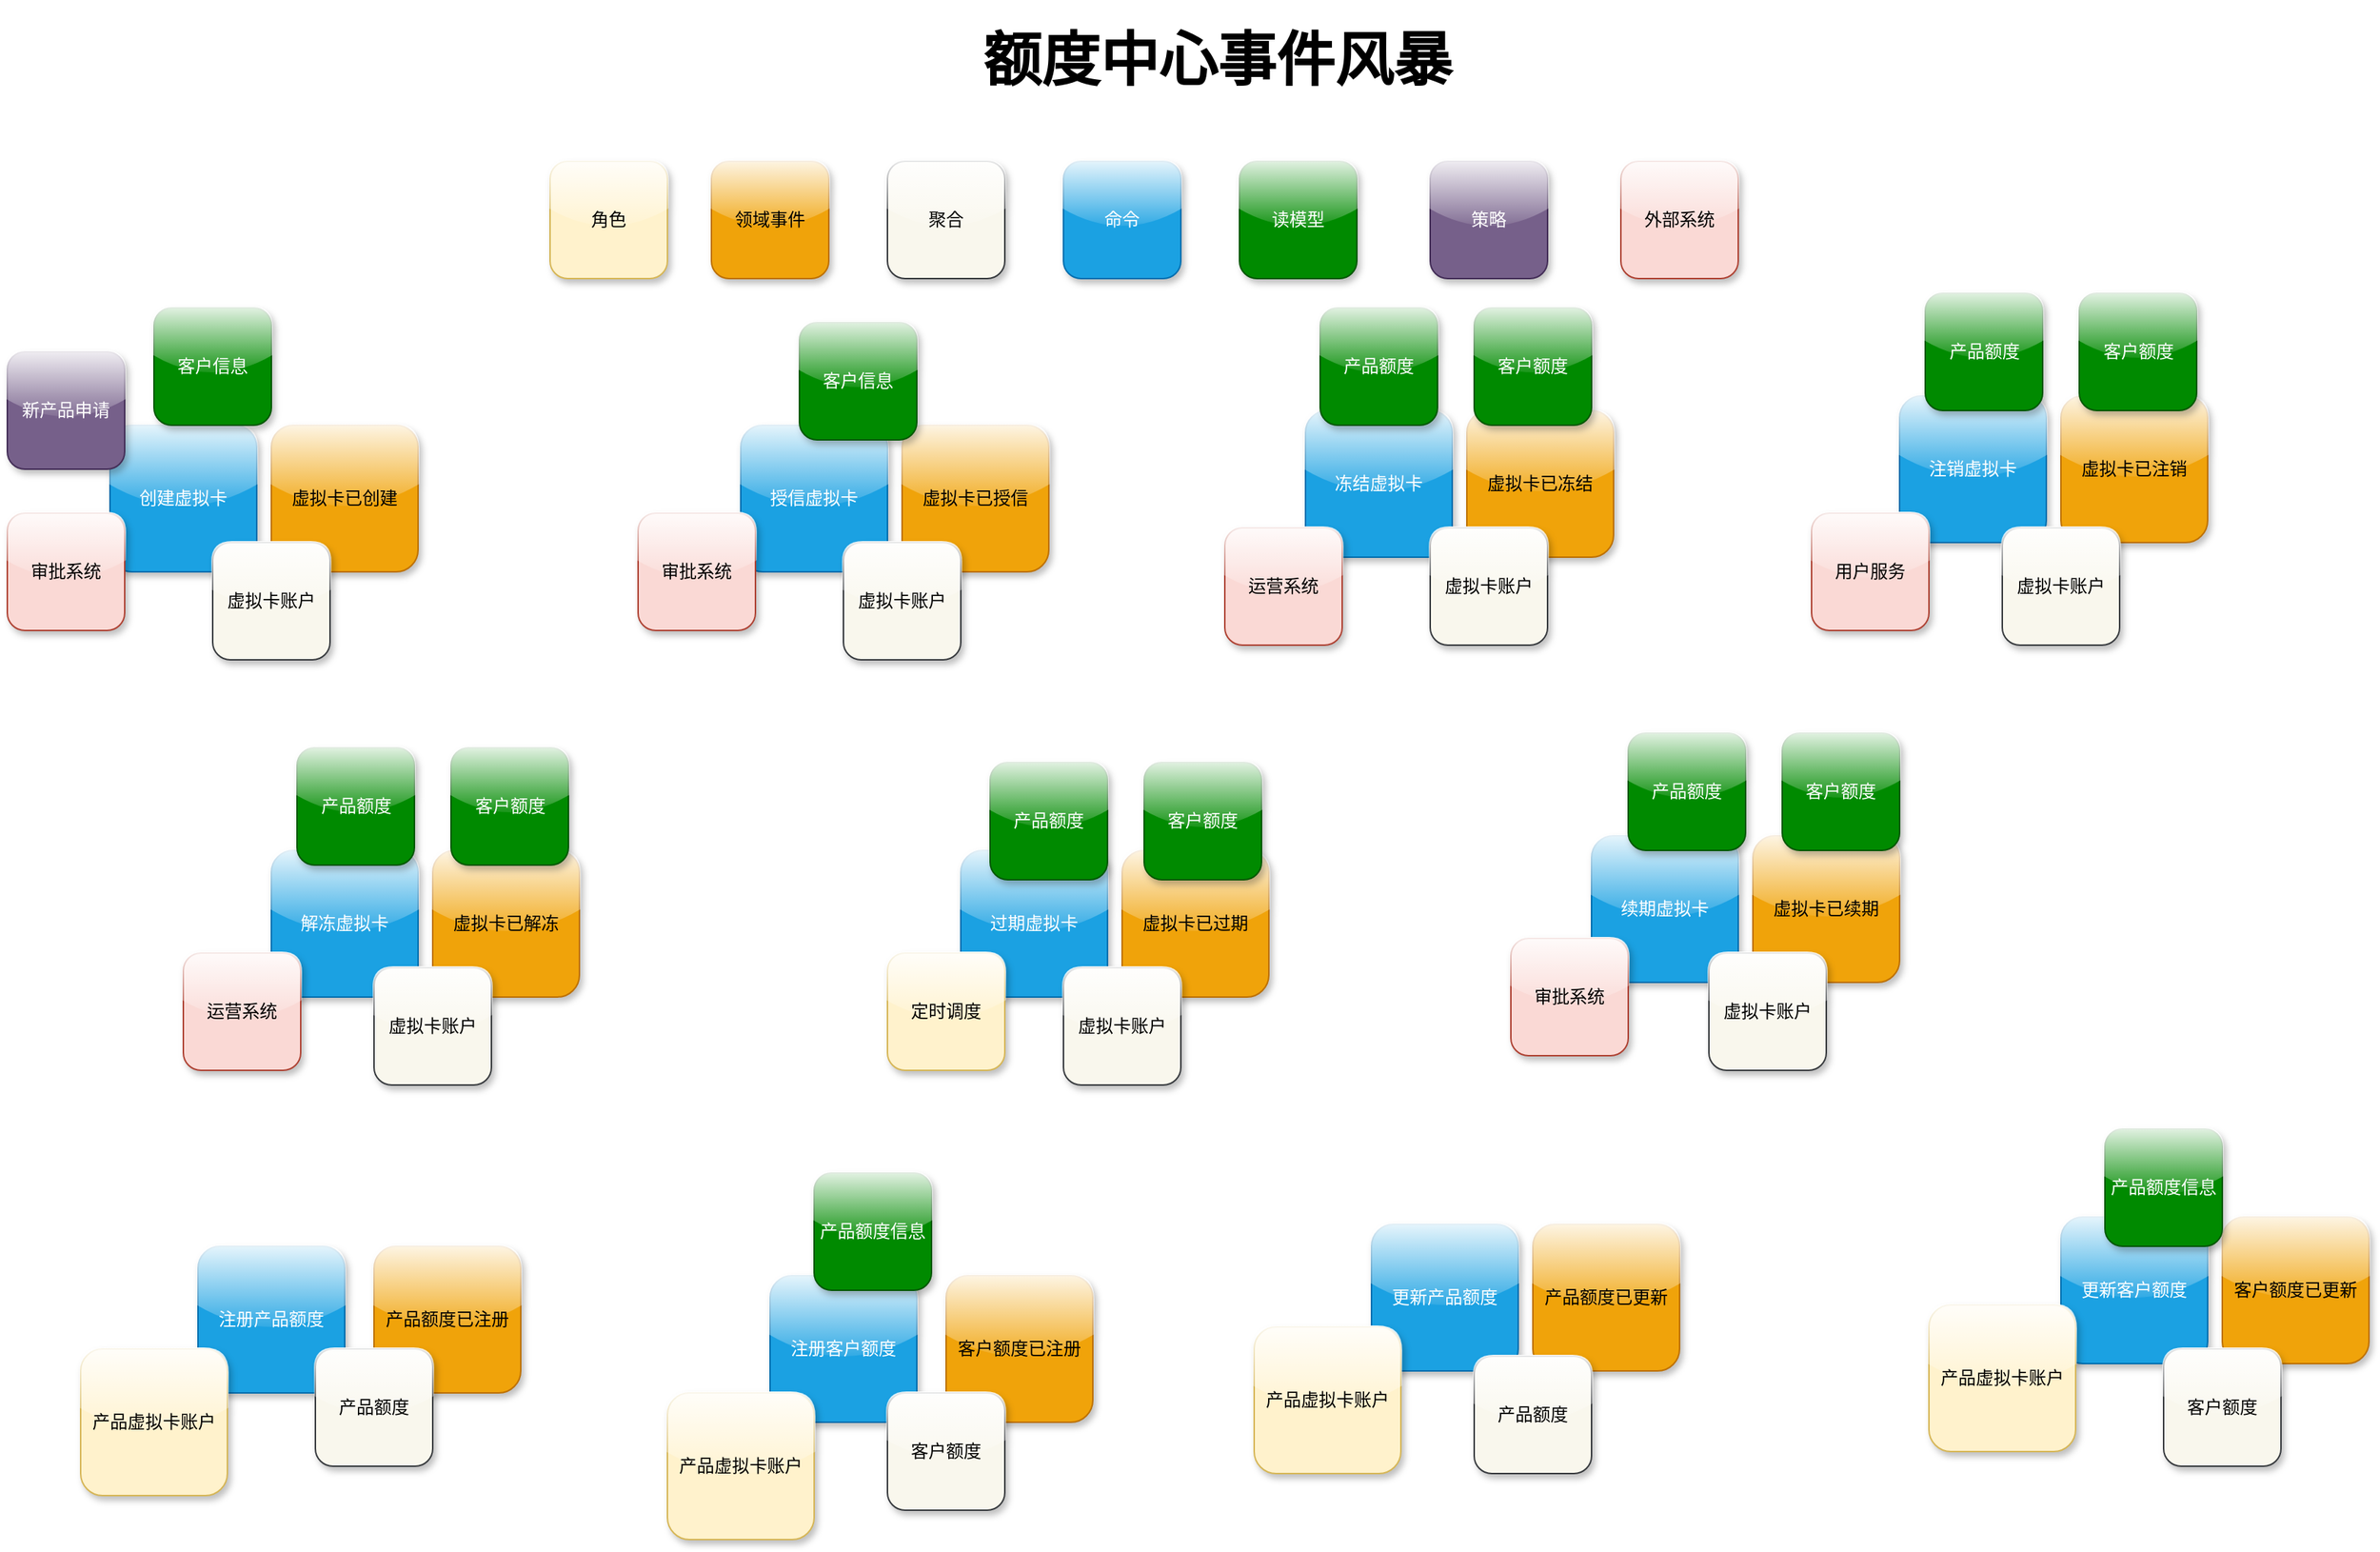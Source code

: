 <mxfile version="17.4.5" type="github">
  <diagram id="02kSQJC5EBc3TXm7iyLK" name="Page-1">
    <mxGraphModel dx="3006" dy="1344" grid="1" gridSize="10" guides="1" tooltips="1" connect="1" arrows="1" fold="1" page="1" pageScale="1" pageWidth="850" pageHeight="1100" math="0" shadow="0">
      <root>
        <mxCell id="0" />
        <mxCell id="1" parent="0" />
        <mxCell id="L5pj8UpumzNdaHFX_pkL-2" value="角色" style="whiteSpace=wrap;html=1;aspect=fixed;shadow=1;fillColor=#fff2cc;strokeColor=#d6b656;glass=1;sketch=0;rounded=1;" vertex="1" parent="1">
          <mxGeometry x="100" y="190" width="80" height="80" as="geometry" />
        </mxCell>
        <mxCell id="L5pj8UpumzNdaHFX_pkL-3" value="领域事件" style="whiteSpace=wrap;html=1;aspect=fixed;shadow=1;fillColor=#f0a30a;strokeColor=#BD7000;fontColor=#000000;glass=1;sketch=0;rounded=1;" vertex="1" parent="1">
          <mxGeometry x="210" y="190" width="80" height="80" as="geometry" />
        </mxCell>
        <mxCell id="L5pj8UpumzNdaHFX_pkL-4" value="聚合" style="whiteSpace=wrap;html=1;aspect=fixed;shadow=1;fillColor=#f9f7ed;strokeColor=#36393d;glass=1;sketch=0;rounded=1;" vertex="1" parent="1">
          <mxGeometry x="330" y="190" width="80" height="80" as="geometry" />
        </mxCell>
        <mxCell id="L5pj8UpumzNdaHFX_pkL-5" value="注册产品额度" style="whiteSpace=wrap;html=1;aspect=fixed;shadow=1;fillColor=#1ba1e2;strokeColor=#006EAF;fontColor=#ffffff;glass=1;sketch=0;rounded=1;" vertex="1" parent="1">
          <mxGeometry x="-140" y="930" width="100" height="100" as="geometry" />
        </mxCell>
        <mxCell id="L5pj8UpumzNdaHFX_pkL-6" value="读模型" style="whiteSpace=wrap;html=1;aspect=fixed;shadow=1;fillColor=#008a00;strokeColor=#005700;fontColor=#ffffff;glass=1;sketch=0;rounded=1;" vertex="1" parent="1">
          <mxGeometry x="570" y="190" width="80" height="80" as="geometry" />
        </mxCell>
        <mxCell id="L5pj8UpumzNdaHFX_pkL-8" value="外部系统" style="whiteSpace=wrap;html=1;aspect=fixed;shadow=1;fillColor=#fad9d5;strokeColor=#ae4132;glass=1;sketch=0;rounded=1;" vertex="1" parent="1">
          <mxGeometry x="830" y="190" width="80" height="80" as="geometry" />
        </mxCell>
        <mxCell id="L5pj8UpumzNdaHFX_pkL-9" value="客户额度已注册" style="whiteSpace=wrap;html=1;aspect=fixed;shadow=1;fillColor=#f0a30a;strokeColor=#BD7000;fontColor=#000000;glass=1;sketch=0;rounded=1;" vertex="1" parent="1">
          <mxGeometry x="370" y="950" width="100" height="100" as="geometry" />
        </mxCell>
        <mxCell id="L5pj8UpumzNdaHFX_pkL-10" value="注册客户额度" style="whiteSpace=wrap;html=1;aspect=fixed;shadow=1;fillColor=#1ba1e2;strokeColor=#006EAF;fontColor=#ffffff;glass=1;sketch=0;rounded=1;" vertex="1" parent="1">
          <mxGeometry x="250" y="950" width="100" height="100" as="geometry" />
        </mxCell>
        <mxCell id="L5pj8UpumzNdaHFX_pkL-12" value="产品额度已注册" style="whiteSpace=wrap;html=1;aspect=fixed;shadow=1;fillColor=#f0a30a;strokeColor=#BD7000;fontColor=#000000;glass=1;sketch=0;rounded=1;" vertex="1" parent="1">
          <mxGeometry x="-20" y="930" width="100" height="100" as="geometry" />
        </mxCell>
        <mxCell id="L5pj8UpumzNdaHFX_pkL-13" value="产品额度已更新" style="whiteSpace=wrap;html=1;aspect=fixed;shadow=1;fillColor=#f0a30a;strokeColor=#BD7000;fontColor=#000000;glass=1;sketch=0;rounded=1;" vertex="1" parent="1">
          <mxGeometry x="770" y="915" width="100" height="100" as="geometry" />
        </mxCell>
        <mxCell id="L5pj8UpumzNdaHFX_pkL-14" value="更新产品额度" style="whiteSpace=wrap;html=1;aspect=fixed;shadow=1;fillColor=#1ba1e2;strokeColor=#006EAF;fontColor=#ffffff;glass=1;sketch=0;rounded=1;" vertex="1" parent="1">
          <mxGeometry x="660" y="915" width="100" height="100" as="geometry" />
        </mxCell>
        <mxCell id="L5pj8UpumzNdaHFX_pkL-17" value="客户额度已更新" style="whiteSpace=wrap;html=1;aspect=fixed;shadow=1;fillColor=#f0a30a;strokeColor=#BD7000;fontColor=#000000;glass=1;sketch=0;rounded=1;" vertex="1" parent="1">
          <mxGeometry x="1240" y="910" width="100" height="100" as="geometry" />
        </mxCell>
        <mxCell id="L5pj8UpumzNdaHFX_pkL-19" value="更新客户额度" style="whiteSpace=wrap;html=1;aspect=fixed;shadow=1;fillColor=#1ba1e2;strokeColor=#006EAF;fontColor=#ffffff;glass=1;sketch=0;rounded=1;" vertex="1" parent="1">
          <mxGeometry x="1130" y="910" width="100" height="100" as="geometry" />
        </mxCell>
        <mxCell id="L5pj8UpumzNdaHFX_pkL-24" value="产品虚拟卡账户" style="whiteSpace=wrap;html=1;aspect=fixed;shadow=1;fillColor=#fff2cc;strokeColor=#d6b656;glass=1;sketch=0;rounded=1;" vertex="1" parent="1">
          <mxGeometry x="-220" y="1000" width="100" height="100" as="geometry" />
        </mxCell>
        <mxCell id="L5pj8UpumzNdaHFX_pkL-26" value="产品额度" style="whiteSpace=wrap;html=1;aspect=fixed;shadow=1;fillColor=#f9f7ed;strokeColor=#36393d;glass=1;sketch=0;rounded=1;" vertex="1" parent="1">
          <mxGeometry x="-60" y="1000" width="80" height="80" as="geometry" />
        </mxCell>
        <mxCell id="L5pj8UpumzNdaHFX_pkL-28" value="命令" style="whiteSpace=wrap;html=1;aspect=fixed;shadow=1;fillColor=#1ba1e2;strokeColor=#006EAF;fontColor=#ffffff;glass=1;sketch=0;rounded=1;" vertex="1" parent="1">
          <mxGeometry x="450" y="190" width="80" height="80" as="geometry" />
        </mxCell>
        <mxCell id="L5pj8UpumzNdaHFX_pkL-29" value="客户额度" style="whiteSpace=wrap;html=1;aspect=fixed;shadow=1;fillColor=#f9f7ed;strokeColor=#36393d;glass=1;sketch=0;rounded=1;" vertex="1" parent="1">
          <mxGeometry x="330" y="1030" width="80" height="80" as="geometry" />
        </mxCell>
        <mxCell id="L5pj8UpumzNdaHFX_pkL-31" value="&lt;h1&gt;&lt;font style=&quot;font-size: 40px&quot;&gt;额度中心事件风暴&lt;/font&gt;&lt;/h1&gt;" style="text;html=1;strokeColor=none;fillColor=none;align=center;verticalAlign=middle;whiteSpace=wrap;rounded=1;shadow=1;glass=1;sketch=0;" vertex="1" parent="1">
          <mxGeometry x="360" y="90" width="390" height="60" as="geometry" />
        </mxCell>
        <mxCell id="L5pj8UpumzNdaHFX_pkL-32" value="产品虚拟卡账户" style="whiteSpace=wrap;html=1;aspect=fixed;shadow=1;fillColor=#fff2cc;strokeColor=#d6b656;glass=1;sketch=0;rounded=1;" vertex="1" parent="1">
          <mxGeometry x="580" y="985" width="100" height="100" as="geometry" />
        </mxCell>
        <mxCell id="L5pj8UpumzNdaHFX_pkL-33" value="产品虚拟卡账户" style="whiteSpace=wrap;html=1;aspect=fixed;shadow=1;fillColor=#fff2cc;strokeColor=#d6b656;glass=1;sketch=0;rounded=1;" vertex="1" parent="1">
          <mxGeometry x="180" y="1030" width="100" height="100" as="geometry" />
        </mxCell>
        <mxCell id="L5pj8UpumzNdaHFX_pkL-34" value="产品额度信息" style="whiteSpace=wrap;html=1;aspect=fixed;shadow=1;fillColor=#008a00;strokeColor=#005700;fontColor=#ffffff;glass=1;sketch=0;rounded=1;" vertex="1" parent="1">
          <mxGeometry x="280" y="880" width="80" height="80" as="geometry" />
        </mxCell>
        <mxCell id="L5pj8UpumzNdaHFX_pkL-35" value="产品虚拟卡账户" style="whiteSpace=wrap;html=1;aspect=fixed;shadow=1;fillColor=#fff2cc;strokeColor=#d6b656;glass=1;sketch=0;rounded=1;" vertex="1" parent="1">
          <mxGeometry x="1040" y="970" width="100" height="100" as="geometry" />
        </mxCell>
        <mxCell id="L5pj8UpumzNdaHFX_pkL-36" value="产品额度" style="whiteSpace=wrap;html=1;aspect=fixed;shadow=1;fillColor=#f9f7ed;strokeColor=#36393d;glass=1;sketch=0;rounded=1;" vertex="1" parent="1">
          <mxGeometry x="730" y="1005" width="80" height="80" as="geometry" />
        </mxCell>
        <mxCell id="L5pj8UpumzNdaHFX_pkL-37" value="客户额度" style="whiteSpace=wrap;html=1;aspect=fixed;shadow=1;fillColor=#f9f7ed;strokeColor=#36393d;glass=1;sketch=0;rounded=1;" vertex="1" parent="1">
          <mxGeometry x="1200" y="1000" width="80" height="80" as="geometry" />
        </mxCell>
        <mxCell id="L5pj8UpumzNdaHFX_pkL-38" value="虚拟卡已创建" style="whiteSpace=wrap;html=1;aspect=fixed;shadow=1;fillColor=#f0a30a;strokeColor=#BD7000;fontColor=#000000;glass=1;sketch=0;rounded=1;" vertex="1" parent="1">
          <mxGeometry x="-90" y="370" width="100" height="100" as="geometry" />
        </mxCell>
        <mxCell id="L5pj8UpumzNdaHFX_pkL-39" value="虚拟卡已冻结" style="whiteSpace=wrap;html=1;aspect=fixed;shadow=1;fillColor=#f0a30a;strokeColor=#BD7000;fontColor=#000000;glass=1;sketch=0;rounded=1;" vertex="1" parent="1">
          <mxGeometry x="725" y="360" width="100" height="100" as="geometry" />
        </mxCell>
        <mxCell id="L5pj8UpumzNdaHFX_pkL-40" value="虚拟卡已解冻" style="whiteSpace=wrap;html=1;aspect=fixed;shadow=1;fillColor=#f0a30a;strokeColor=#BD7000;fontColor=#000000;glass=1;sketch=0;rounded=1;" vertex="1" parent="1">
          <mxGeometry x="20" y="660" width="100" height="100" as="geometry" />
        </mxCell>
        <mxCell id="L5pj8UpumzNdaHFX_pkL-41" value="虚拟卡已注销" style="whiteSpace=wrap;html=1;aspect=fixed;shadow=1;fillColor=#f0a30a;strokeColor=#BD7000;fontColor=#000000;glass=1;sketch=0;rounded=1;" vertex="1" parent="1">
          <mxGeometry x="1130" y="350" width="100" height="100" as="geometry" />
        </mxCell>
        <mxCell id="L5pj8UpumzNdaHFX_pkL-42" value="虚拟卡已过期" style="whiteSpace=wrap;html=1;aspect=fixed;shadow=1;fillColor=#f0a30a;strokeColor=#BD7000;fontColor=#000000;glass=1;sketch=0;rounded=1;" vertex="1" parent="1">
          <mxGeometry x="490" y="660" width="100" height="100" as="geometry" />
        </mxCell>
        <mxCell id="L5pj8UpumzNdaHFX_pkL-43" value="虚拟卡已续期" style="whiteSpace=wrap;html=1;aspect=fixed;shadow=1;fillColor=#f0a30a;strokeColor=#BD7000;fontColor=#000000;glass=1;sketch=0;rounded=1;" vertex="1" parent="1">
          <mxGeometry x="920" y="650" width="100" height="100" as="geometry" />
        </mxCell>
        <mxCell id="L5pj8UpumzNdaHFX_pkL-45" value="冻结虚拟卡" style="whiteSpace=wrap;html=1;aspect=fixed;shadow=1;fillColor=#1ba1e2;strokeColor=#006EAF;fontColor=#ffffff;glass=1;sketch=0;rounded=1;" vertex="1" parent="1">
          <mxGeometry x="615" y="360" width="100" height="100" as="geometry" />
        </mxCell>
        <mxCell id="L5pj8UpumzNdaHFX_pkL-46" value="解冻虚拟卡" style="whiteSpace=wrap;html=1;aspect=fixed;shadow=1;fillColor=#1ba1e2;strokeColor=#006EAF;fontColor=#ffffff;glass=1;sketch=0;rounded=1;" vertex="1" parent="1">
          <mxGeometry x="-90" y="660" width="100" height="100" as="geometry" />
        </mxCell>
        <mxCell id="L5pj8UpumzNdaHFX_pkL-47" value="注销虚拟卡" style="whiteSpace=wrap;html=1;aspect=fixed;shadow=1;fillColor=#1ba1e2;strokeColor=#006EAF;fontColor=#ffffff;glass=1;sketch=0;rounded=1;" vertex="1" parent="1">
          <mxGeometry x="1020" y="350" width="100" height="100" as="geometry" />
        </mxCell>
        <mxCell id="L5pj8UpumzNdaHFX_pkL-48" value="过期虚拟卡" style="whiteSpace=wrap;html=1;aspect=fixed;shadow=1;fillColor=#1ba1e2;strokeColor=#006EAF;fontColor=#ffffff;glass=1;sketch=0;rounded=1;" vertex="1" parent="1">
          <mxGeometry x="380" y="660" width="100" height="100" as="geometry" />
        </mxCell>
        <mxCell id="L5pj8UpumzNdaHFX_pkL-49" value="续期虚拟卡" style="whiteSpace=wrap;html=1;aspect=fixed;shadow=1;fillColor=#1ba1e2;strokeColor=#006EAF;fontColor=#ffffff;glass=1;sketch=0;rounded=1;" vertex="1" parent="1">
          <mxGeometry x="810" y="650" width="100" height="100" as="geometry" />
        </mxCell>
        <mxCell id="L5pj8UpumzNdaHFX_pkL-50" value="创建虚拟卡" style="whiteSpace=wrap;html=1;aspect=fixed;shadow=1;fillColor=#1ba1e2;strokeColor=#006EAF;fontColor=#ffffff;glass=1;sketch=0;rounded=1;" vertex="1" parent="1">
          <mxGeometry x="-200" y="370" width="100" height="100" as="geometry" />
        </mxCell>
        <mxCell id="L5pj8UpumzNdaHFX_pkL-51" value="虚拟卡已授信" style="whiteSpace=wrap;html=1;aspect=fixed;shadow=1;fillColor=#f0a30a;strokeColor=#BD7000;fontColor=#000000;glass=1;sketch=0;rounded=1;" vertex="1" parent="1">
          <mxGeometry x="340" y="370" width="100" height="100" as="geometry" />
        </mxCell>
        <mxCell id="L5pj8UpumzNdaHFX_pkL-52" value="授信虚拟卡" style="whiteSpace=wrap;html=1;aspect=fixed;shadow=1;fillColor=#1ba1e2;strokeColor=#006EAF;fontColor=#ffffff;glass=1;sketch=0;rounded=1;" vertex="1" parent="1">
          <mxGeometry x="230" y="370" width="100" height="100" as="geometry" />
        </mxCell>
        <mxCell id="L5pj8UpumzNdaHFX_pkL-53" value="策略" style="whiteSpace=wrap;html=1;aspect=fixed;shadow=1;fillColor=#76608a;strokeColor=#432D57;fontColor=#ffffff;glass=1;sketch=0;rounded=1;" vertex="1" parent="1">
          <mxGeometry x="700" y="190" width="80" height="80" as="geometry" />
        </mxCell>
        <mxCell id="L5pj8UpumzNdaHFX_pkL-54" value="审批系统" style="whiteSpace=wrap;html=1;aspect=fixed;shadow=1;fillColor=#fad9d5;strokeColor=#ae4132;glass=1;sketch=0;rounded=1;" vertex="1" parent="1">
          <mxGeometry x="-270" y="430" width="80" height="80" as="geometry" />
        </mxCell>
        <mxCell id="L5pj8UpumzNdaHFX_pkL-55" value="审批系统" style="whiteSpace=wrap;html=1;aspect=fixed;shadow=1;fillColor=#fad9d5;strokeColor=#ae4132;glass=1;sketch=0;rounded=1;" vertex="1" parent="1">
          <mxGeometry x="160" y="430" width="80" height="80" as="geometry" />
        </mxCell>
        <mxCell id="L5pj8UpumzNdaHFX_pkL-63" value="用户服务" style="whiteSpace=wrap;html=1;aspect=fixed;shadow=1;fillColor=#fad9d5;strokeColor=#ae4132;glass=1;sketch=0;rounded=1;" vertex="1" parent="1">
          <mxGeometry x="960" y="430" width="80" height="80" as="geometry" />
        </mxCell>
        <mxCell id="L5pj8UpumzNdaHFX_pkL-64" value="客户信息" style="whiteSpace=wrap;html=1;aspect=fixed;shadow=1;fillColor=#008a00;strokeColor=#005700;fontColor=#ffffff;glass=1;sketch=0;rounded=1;" vertex="1" parent="1">
          <mxGeometry x="-170" y="290" width="80" height="80" as="geometry" />
        </mxCell>
        <mxCell id="L5pj8UpumzNdaHFX_pkL-65" value="客户信息" style="whiteSpace=wrap;html=1;aspect=fixed;shadow=1;fillColor=#008a00;strokeColor=#005700;fontColor=#ffffff;glass=1;sketch=0;rounded=1;" vertex="1" parent="1">
          <mxGeometry x="270" y="300" width="80" height="80" as="geometry" />
        </mxCell>
        <mxCell id="L5pj8UpumzNdaHFX_pkL-66" value="产品额度" style="whiteSpace=wrap;html=1;aspect=fixed;shadow=1;fillColor=#008a00;strokeColor=#005700;fontColor=#ffffff;glass=1;sketch=0;rounded=1;" vertex="1" parent="1">
          <mxGeometry x="625" y="290" width="80" height="80" as="geometry" />
        </mxCell>
        <mxCell id="L5pj8UpumzNdaHFX_pkL-67" value="客户额度" style="whiteSpace=wrap;html=1;aspect=fixed;shadow=1;fillColor=#008a00;strokeColor=#005700;fontColor=#ffffff;glass=1;sketch=0;rounded=1;" vertex="1" parent="1">
          <mxGeometry x="730" y="290" width="80" height="80" as="geometry" />
        </mxCell>
        <mxCell id="L5pj8UpumzNdaHFX_pkL-69" value="产品额度" style="whiteSpace=wrap;html=1;aspect=fixed;shadow=1;fillColor=#008a00;strokeColor=#005700;fontColor=#ffffff;glass=1;sketch=0;rounded=1;" vertex="1" parent="1">
          <mxGeometry x="1037.5" y="280" width="80" height="80" as="geometry" />
        </mxCell>
        <mxCell id="L5pj8UpumzNdaHFX_pkL-70" value="客户额度" style="whiteSpace=wrap;html=1;aspect=fixed;shadow=1;fillColor=#008a00;strokeColor=#005700;fontColor=#ffffff;glass=1;sketch=0;rounded=1;" vertex="1" parent="1">
          <mxGeometry x="1142.5" y="280" width="80" height="80" as="geometry" />
        </mxCell>
        <mxCell id="L5pj8UpumzNdaHFX_pkL-72" value="定时调度" style="whiteSpace=wrap;html=1;aspect=fixed;shadow=1;fillColor=#fff2cc;strokeColor=#d6b656;glass=1;sketch=0;rounded=1;" vertex="1" parent="1">
          <mxGeometry x="330" y="730" width="80" height="80" as="geometry" />
        </mxCell>
        <mxCell id="L5pj8UpumzNdaHFX_pkL-74" value="产品额度" style="whiteSpace=wrap;html=1;aspect=fixed;shadow=1;fillColor=#008a00;strokeColor=#005700;fontColor=#ffffff;glass=1;sketch=0;rounded=1;" vertex="1" parent="1">
          <mxGeometry x="835" y="580" width="80" height="80" as="geometry" />
        </mxCell>
        <mxCell id="L5pj8UpumzNdaHFX_pkL-75" value="客户额度" style="whiteSpace=wrap;html=1;aspect=fixed;shadow=1;fillColor=#008a00;strokeColor=#005700;fontColor=#ffffff;glass=1;sketch=0;rounded=1;" vertex="1" parent="1">
          <mxGeometry x="940" y="580" width="80" height="80" as="geometry" />
        </mxCell>
        <mxCell id="L5pj8UpumzNdaHFX_pkL-76" value="产品额度" style="whiteSpace=wrap;html=1;aspect=fixed;shadow=1;fillColor=#008a00;strokeColor=#005700;fontColor=#ffffff;glass=1;sketch=0;rounded=1;" vertex="1" parent="1">
          <mxGeometry x="400" y="600" width="80" height="80" as="geometry" />
        </mxCell>
        <mxCell id="L5pj8UpumzNdaHFX_pkL-77" value="客户额度" style="whiteSpace=wrap;html=1;aspect=fixed;shadow=1;fillColor=#008a00;strokeColor=#005700;fontColor=#ffffff;glass=1;sketch=0;rounded=1;" vertex="1" parent="1">
          <mxGeometry x="505" y="600" width="80" height="80" as="geometry" />
        </mxCell>
        <mxCell id="L5pj8UpumzNdaHFX_pkL-78" value="产品额度" style="whiteSpace=wrap;html=1;aspect=fixed;shadow=1;fillColor=#008a00;strokeColor=#005700;fontColor=#ffffff;glass=1;sketch=0;rounded=1;" vertex="1" parent="1">
          <mxGeometry x="-72.5" y="590" width="80" height="80" as="geometry" />
        </mxCell>
        <mxCell id="L5pj8UpumzNdaHFX_pkL-79" value="客户额度" style="whiteSpace=wrap;html=1;aspect=fixed;shadow=1;fillColor=#008a00;strokeColor=#005700;fontColor=#ffffff;glass=1;sketch=0;rounded=1;" vertex="1" parent="1">
          <mxGeometry x="32.5" y="590" width="80" height="80" as="geometry" />
        </mxCell>
        <mxCell id="L5pj8UpumzNdaHFX_pkL-81" value="运营系统" style="whiteSpace=wrap;html=1;aspect=fixed;shadow=1;fillColor=#fad9d5;strokeColor=#ae4132;glass=1;sketch=0;rounded=1;" vertex="1" parent="1">
          <mxGeometry x="560" y="440" width="80" height="80" as="geometry" />
        </mxCell>
        <mxCell id="L5pj8UpumzNdaHFX_pkL-82" value="运营系统" style="whiteSpace=wrap;html=1;aspect=fixed;shadow=1;fillColor=#fad9d5;strokeColor=#ae4132;glass=1;sketch=0;rounded=1;" vertex="1" parent="1">
          <mxGeometry x="-150" y="730" width="80" height="80" as="geometry" />
        </mxCell>
        <mxCell id="L5pj8UpumzNdaHFX_pkL-83" value="审批系统" style="whiteSpace=wrap;html=1;aspect=fixed;shadow=1;fillColor=#fad9d5;strokeColor=#ae4132;glass=1;sketch=0;rounded=1;" vertex="1" parent="1">
          <mxGeometry x="755" y="720" width="80" height="80" as="geometry" />
        </mxCell>
        <mxCell id="L5pj8UpumzNdaHFX_pkL-84" value="虚拟卡账户" style="whiteSpace=wrap;html=1;aspect=fixed;shadow=1;fillColor=#f9f7ed;strokeColor=#36393d;glass=1;sketch=0;rounded=1;" vertex="1" parent="1">
          <mxGeometry x="-130" y="450" width="80" height="80" as="geometry" />
        </mxCell>
        <mxCell id="L5pj8UpumzNdaHFX_pkL-85" value="虚拟卡账户" style="whiteSpace=wrap;html=1;aspect=fixed;shadow=1;fillColor=#f9f7ed;strokeColor=#36393d;glass=1;sketch=0;rounded=1;" vertex="1" parent="1">
          <mxGeometry x="-20" y="740" width="80" height="80" as="geometry" />
        </mxCell>
        <mxCell id="L5pj8UpumzNdaHFX_pkL-86" value="虚拟卡账户" style="whiteSpace=wrap;html=1;aspect=fixed;shadow=1;fillColor=#f9f7ed;strokeColor=#36393d;glass=1;sketch=0;rounded=1;" vertex="1" parent="1">
          <mxGeometry x="300" y="450" width="80" height="80" as="geometry" />
        </mxCell>
        <mxCell id="L5pj8UpumzNdaHFX_pkL-87" value="虚拟卡账户" style="whiteSpace=wrap;html=1;aspect=fixed;shadow=1;fillColor=#f9f7ed;strokeColor=#36393d;glass=1;sketch=0;rounded=1;" vertex="1" parent="1">
          <mxGeometry x="700" y="440" width="80" height="80" as="geometry" />
        </mxCell>
        <mxCell id="L5pj8UpumzNdaHFX_pkL-88" value="虚拟卡账户" style="whiteSpace=wrap;html=1;aspect=fixed;shadow=1;fillColor=#f9f7ed;strokeColor=#36393d;glass=1;sketch=0;rounded=1;" vertex="1" parent="1">
          <mxGeometry x="1090" y="440" width="80" height="80" as="geometry" />
        </mxCell>
        <mxCell id="L5pj8UpumzNdaHFX_pkL-89" value="虚拟卡账户" style="whiteSpace=wrap;html=1;aspect=fixed;shadow=1;fillColor=#f9f7ed;strokeColor=#36393d;glass=1;sketch=0;rounded=1;" vertex="1" parent="1">
          <mxGeometry x="450" y="740" width="80" height="80" as="geometry" />
        </mxCell>
        <mxCell id="L5pj8UpumzNdaHFX_pkL-90" value="虚拟卡账户" style="whiteSpace=wrap;html=1;aspect=fixed;shadow=1;fillColor=#f9f7ed;strokeColor=#36393d;glass=1;sketch=0;rounded=1;" vertex="1" parent="1">
          <mxGeometry x="890" y="730" width="80" height="80" as="geometry" />
        </mxCell>
        <mxCell id="L5pj8UpumzNdaHFX_pkL-91" value="产品额度信息" style="whiteSpace=wrap;html=1;aspect=fixed;shadow=1;fillColor=#008a00;strokeColor=#005700;fontColor=#ffffff;glass=1;sketch=0;rounded=1;" vertex="1" parent="1">
          <mxGeometry x="1160" y="850" width="80" height="80" as="geometry" />
        </mxCell>
        <mxCell id="L5pj8UpumzNdaHFX_pkL-92" value="新产品申请" style="whiteSpace=wrap;html=1;aspect=fixed;shadow=1;fillColor=#76608a;strokeColor=#432D57;fontColor=#ffffff;glass=1;sketch=0;rounded=1;" vertex="1" parent="1">
          <mxGeometry x="-270" y="320" width="80" height="80" as="geometry" />
        </mxCell>
      </root>
    </mxGraphModel>
  </diagram>
</mxfile>
